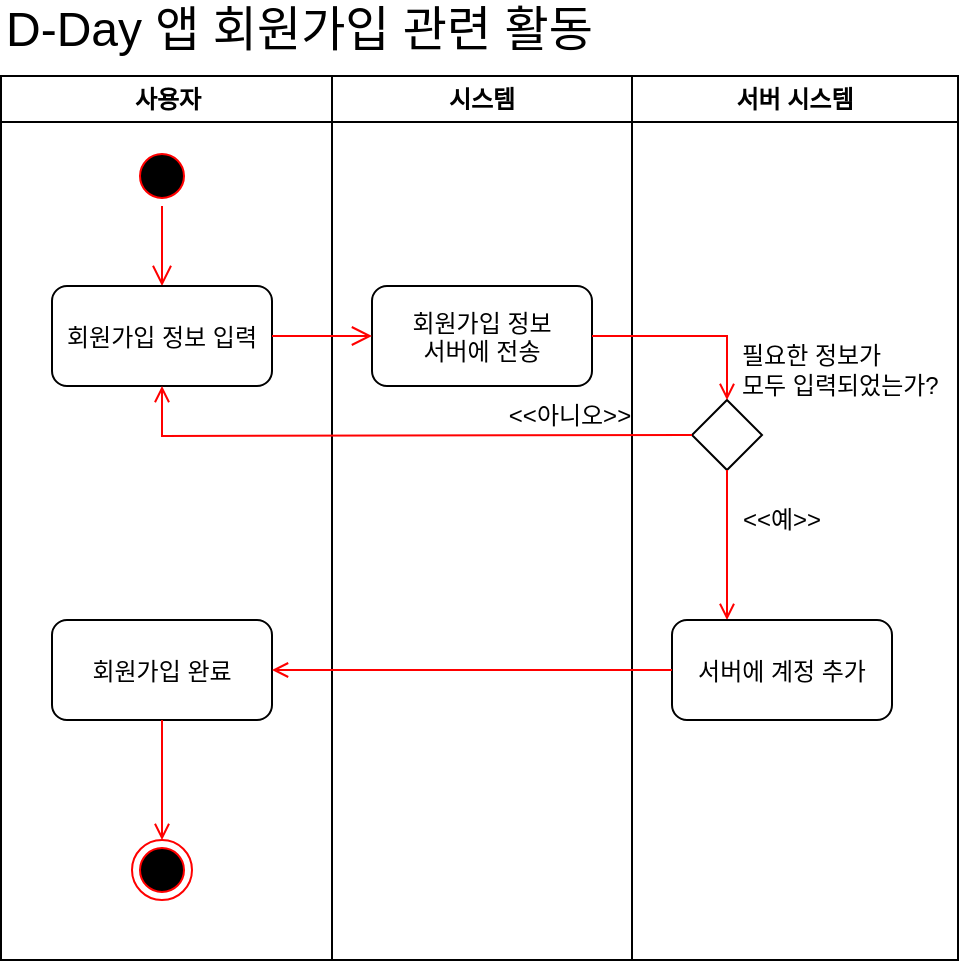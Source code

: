 <mxfile version="26.2.12">
  <diagram name="페이지-1" id="Z3MUPWsjcf1fWxBZGg0Y">
    <mxGraphModel dx="1454" dy="604" grid="1" gridSize="10" guides="1" tooltips="1" connect="1" arrows="1" fold="1" page="1" pageScale="1" pageWidth="827" pageHeight="1169" math="0" shadow="0">
      <root>
        <mxCell id="0" />
        <mxCell id="1" parent="0" />
        <mxCell id="2lLB-E0RqOmEVBIA-LBa-1" value="사용자" style="swimlane;whiteSpace=wrap;startSize=23;" parent="1" vertex="1">
          <mxGeometry x="164.5" y="128" width="165.5" height="442" as="geometry" />
        </mxCell>
        <mxCell id="2lLB-E0RqOmEVBIA-LBa-4" value="" style="ellipse;shape=startState;fillColor=#000000;strokeColor=#ff0000;" parent="2lLB-E0RqOmEVBIA-LBa-1" vertex="1">
          <mxGeometry x="65.5" y="35" width="30" height="30" as="geometry" />
        </mxCell>
        <mxCell id="2lLB-E0RqOmEVBIA-LBa-5" value="" style="edgeStyle=elbowEdgeStyle;elbow=horizontal;verticalAlign=bottom;endArrow=open;endSize=8;strokeColor=#FF0000;endFill=1;rounded=0" parent="2lLB-E0RqOmEVBIA-LBa-1" source="2lLB-E0RqOmEVBIA-LBa-4" target="2lLB-E0RqOmEVBIA-LBa-6" edge="1">
          <mxGeometry x="90" y="40" as="geometry">
            <mxPoint x="80.5" y="105" as="targetPoint" />
          </mxGeometry>
        </mxCell>
        <mxCell id="2lLB-E0RqOmEVBIA-LBa-6" value="회원가입 정보 입력" style="rounded=1;" parent="2lLB-E0RqOmEVBIA-LBa-1" vertex="1">
          <mxGeometry x="25.5" y="105" width="110" height="50" as="geometry" />
        </mxCell>
        <mxCell id="2lLB-E0RqOmEVBIA-LBa-13" value="시스템" style="swimlane;whiteSpace=wrap" parent="1" vertex="1">
          <mxGeometry x="330" y="128" width="150" height="442" as="geometry" />
        </mxCell>
        <mxCell id="2lLB-E0RqOmEVBIA-LBa-14" value="회원가입 정보&#xa;서버에 전송" style="rounded=1;" parent="2lLB-E0RqOmEVBIA-LBa-13" vertex="1">
          <mxGeometry x="20" y="105" width="110" height="50" as="geometry" />
        </mxCell>
        <mxCell id="2lLB-E0RqOmEVBIA-LBa-11" value="&amp;lt;&amp;lt;아니오&amp;gt;&amp;gt;" style="text;html=1;align=center;verticalAlign=middle;whiteSpace=wrap;rounded=0;" parent="2lLB-E0RqOmEVBIA-LBa-13" vertex="1">
          <mxGeometry x="74" y="155" width="90" height="30" as="geometry" />
        </mxCell>
        <mxCell id="2lLB-E0RqOmEVBIA-LBa-12" value="&amp;lt;&amp;lt;예&amp;gt;&amp;gt;" style="text;html=1;align=center;verticalAlign=middle;whiteSpace=wrap;rounded=0;" parent="2lLB-E0RqOmEVBIA-LBa-13" vertex="1">
          <mxGeometry x="180" y="207" width="90" height="30" as="geometry" />
        </mxCell>
        <mxCell id="2lLB-E0RqOmEVBIA-LBa-16" value="D-Day 앱 회원가입 관련 활동" style="text;html=1;align=left;verticalAlign=middle;whiteSpace=wrap;rounded=0;fontSize=24;" parent="1" vertex="1">
          <mxGeometry x="164.5" y="90" width="315.5" height="30" as="geometry" />
        </mxCell>
        <mxCell id="2lLB-E0RqOmEVBIA-LBa-20" value="서버 시스템" style="swimlane;whiteSpace=wrap;startSize=23;" parent="1" vertex="1">
          <mxGeometry x="480" y="128" width="163" height="442" as="geometry" />
        </mxCell>
        <mxCell id="2lLB-E0RqOmEVBIA-LBa-9" value="" style="rhombus;whiteSpace=wrap;html=1;" parent="2lLB-E0RqOmEVBIA-LBa-20" vertex="1">
          <mxGeometry x="30" y="162" width="35" height="35" as="geometry" />
        </mxCell>
        <mxCell id="2lLB-E0RqOmEVBIA-LBa-3" value="" style="endArrow=open;strokeColor=#FF0000;endFill=1;rounded=0;entryX=0.25;entryY=0;entryDx=0;entryDy=0;exitX=0.5;exitY=1;exitDx=0;exitDy=0;" parent="2lLB-E0RqOmEVBIA-LBa-20" source="2lLB-E0RqOmEVBIA-LBa-9" target="2lLB-E0RqOmEVBIA-LBa-22" edge="1">
          <mxGeometry relative="1" as="geometry">
            <mxPoint x="47.5" y="207" as="sourcePoint" />
            <mxPoint x="-15" y="404.5" as="targetPoint" />
            <Array as="points" />
          </mxGeometry>
        </mxCell>
        <mxCell id="2lLB-E0RqOmEVBIA-LBa-10" value="필요한 정보가&lt;div&gt;모두 입력되었는가?&lt;/div&gt;" style="text;html=1;align=left;verticalAlign=middle;whiteSpace=wrap;rounded=0;" parent="2lLB-E0RqOmEVBIA-LBa-20" vertex="1">
          <mxGeometry x="53" y="132" width="110" height="30" as="geometry" />
        </mxCell>
        <mxCell id="2lLB-E0RqOmEVBIA-LBa-27" value="회원가입 완료" style="rounded=1;" parent="2lLB-E0RqOmEVBIA-LBa-20" vertex="1">
          <mxGeometry x="-290" y="272" width="110" height="50" as="geometry" />
        </mxCell>
        <mxCell id="2lLB-E0RqOmEVBIA-LBa-2" value="" style="ellipse;shape=endState;fillColor=#000000;strokeColor=#ff0000" parent="2lLB-E0RqOmEVBIA-LBa-20" vertex="1">
          <mxGeometry x="-250" y="382" width="30" height="30" as="geometry" />
        </mxCell>
        <mxCell id="2lLB-E0RqOmEVBIA-LBa-28" value="" style="endArrow=open;strokeColor=#FF0000;endFill=1;rounded=0;entryX=0.5;entryY=0;entryDx=0;entryDy=0;exitX=0.5;exitY=1;exitDx=0;exitDy=0;" parent="2lLB-E0RqOmEVBIA-LBa-20" source="2lLB-E0RqOmEVBIA-LBa-27" target="2lLB-E0RqOmEVBIA-LBa-2" edge="1">
          <mxGeometry relative="1" as="geometry">
            <mxPoint x="-189.5" y="342" as="sourcePoint" />
            <mxPoint x="-190" y="397" as="targetPoint" />
            <Array as="points" />
          </mxGeometry>
        </mxCell>
        <mxCell id="2lLB-E0RqOmEVBIA-LBa-22" value="서버에 계정 추가" style="rounded=1;" parent="2lLB-E0RqOmEVBIA-LBa-20" vertex="1">
          <mxGeometry x="20" y="272" width="110" height="50" as="geometry" />
        </mxCell>
        <mxCell id="2lLB-E0RqOmEVBIA-LBa-29" value="" style="endArrow=open;strokeColor=#FF0000;endFill=1;rounded=0;entryX=1;entryY=0.5;entryDx=0;entryDy=0;exitX=0;exitY=0.5;exitDx=0;exitDy=0;" parent="2lLB-E0RqOmEVBIA-LBa-20" source="2lLB-E0RqOmEVBIA-LBa-22" target="2lLB-E0RqOmEVBIA-LBa-27" edge="1">
          <mxGeometry relative="1" as="geometry">
            <mxPoint x="58" y="332" as="sourcePoint" />
            <mxPoint x="57.5" y="387" as="targetPoint" />
            <Array as="points" />
          </mxGeometry>
        </mxCell>
        <mxCell id="2lLB-E0RqOmEVBIA-LBa-17" value="" style="edgeStyle=none;curved=1;rounded=0;orthogonalLoop=1;jettySize=auto;html=1;fontSize=12;startSize=8;endSize=8;strokeColor=#FF0000;endArrow=open;endFill=0;" parent="1" source="2lLB-E0RqOmEVBIA-LBa-6" target="2lLB-E0RqOmEVBIA-LBa-14" edge="1">
          <mxGeometry relative="1" as="geometry" />
        </mxCell>
        <mxCell id="2lLB-E0RqOmEVBIA-LBa-19" value="" style="endArrow=open;strokeColor=#FF0000;endFill=1;rounded=0;entryX=0.5;entryY=1;entryDx=0;entryDy=0;exitX=0;exitY=0.5;exitDx=0;exitDy=0;" parent="1" source="2lLB-E0RqOmEVBIA-LBa-9" target="2lLB-E0RqOmEVBIA-LBa-6" edge="1">
          <mxGeometry relative="1" as="geometry">
            <mxPoint x="237" y="575" as="sourcePoint" />
            <mxPoint x="188" y="465" as="targetPoint" />
            <Array as="points">
              <mxPoint x="245" y="308" />
            </Array>
          </mxGeometry>
        </mxCell>
        <mxCell id="2lLB-E0RqOmEVBIA-LBa-24" value="" style="edgeStyle=orthogonalEdgeStyle;rounded=0;orthogonalLoop=1;jettySize=auto;html=1;endArrow=open;endFill=0;strokeColor=#FF0000;entryX=0.5;entryY=0;entryDx=0;entryDy=0;" parent="1" source="2lLB-E0RqOmEVBIA-LBa-14" target="2lLB-E0RqOmEVBIA-LBa-9" edge="1">
          <mxGeometry relative="1" as="geometry">
            <mxPoint x="460" y="258" as="sourcePoint" />
            <mxPoint x="530" y="258" as="targetPoint" />
          </mxGeometry>
        </mxCell>
      </root>
    </mxGraphModel>
  </diagram>
</mxfile>
